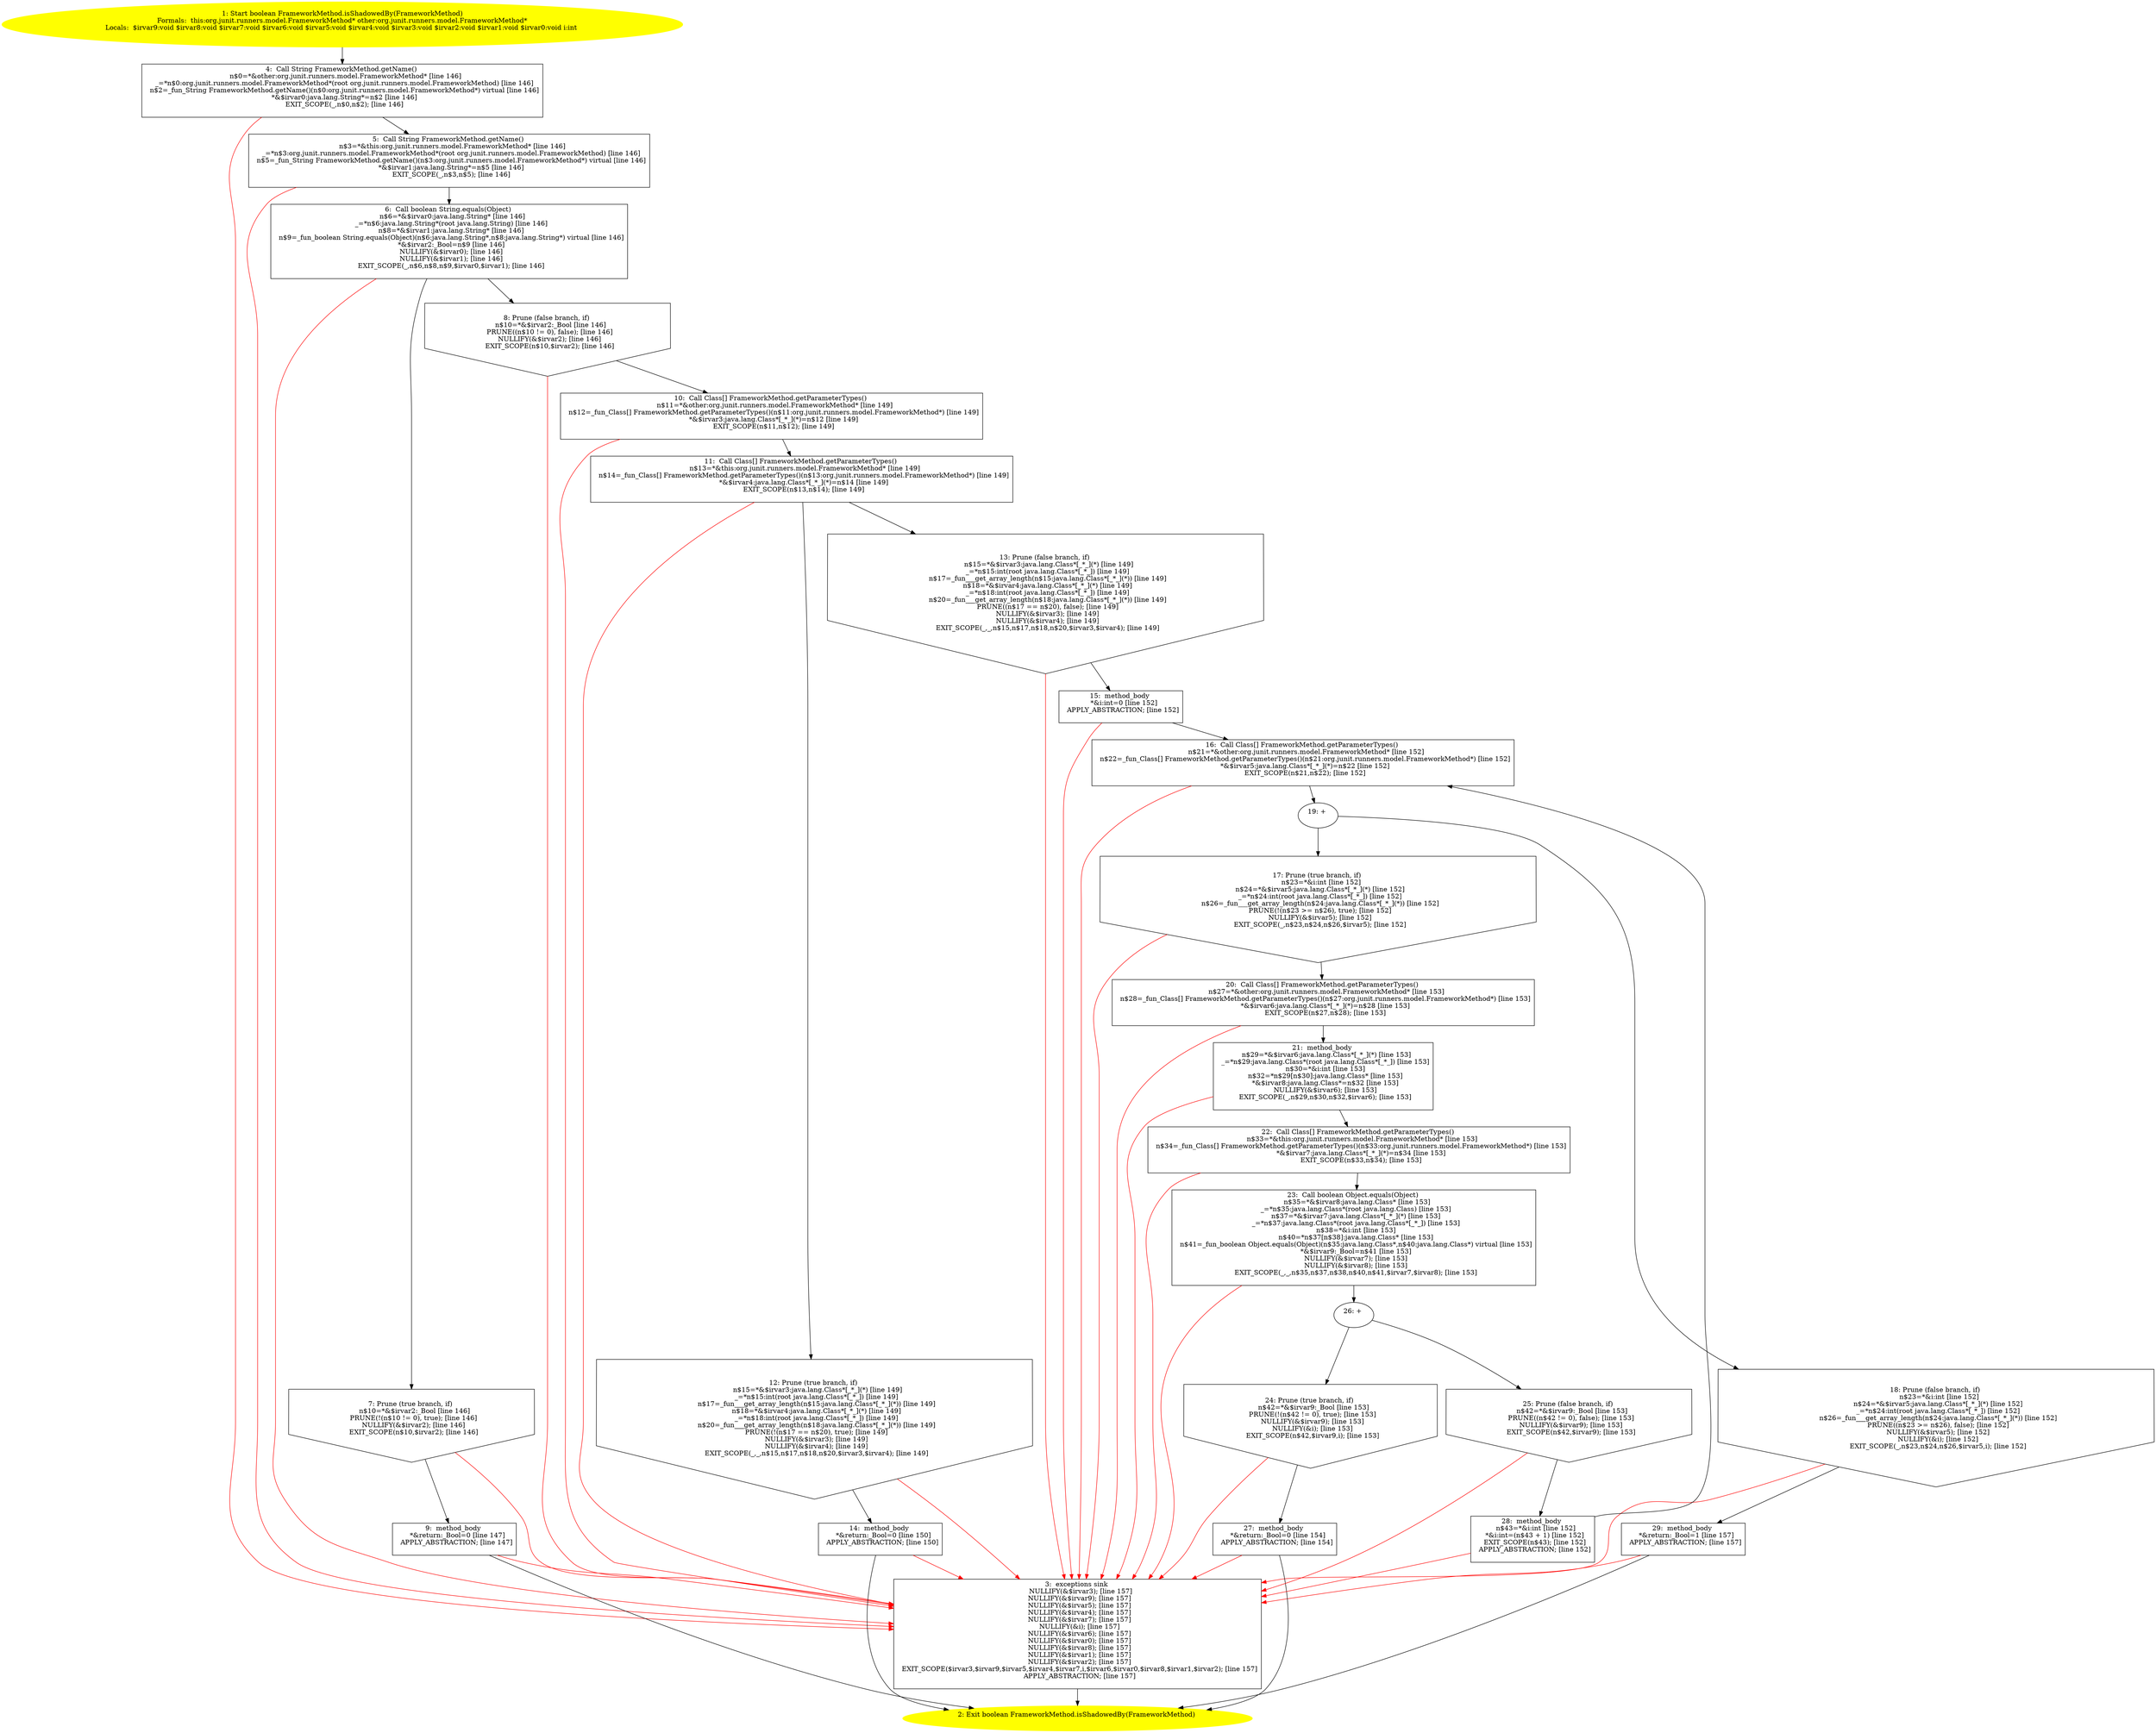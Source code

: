 /* @generated */
digraph cfg {
"org.junit.runners.model.FrameworkMethod.isShadowedBy(org.junit.runners.model.FrameworkMethod):boolea.7a338bfd38ef5e421157f49018c4874c_1" [label="1: Start boolean FrameworkMethod.isShadowedBy(FrameworkMethod)\nFormals:  this:org.junit.runners.model.FrameworkMethod* other:org.junit.runners.model.FrameworkMethod*\nLocals:  $irvar9:void $irvar8:void $irvar7:void $irvar6:void $irvar5:void $irvar4:void $irvar3:void $irvar2:void $irvar1:void $irvar0:void i:int \n  " color=yellow style=filled]
	

	 "org.junit.runners.model.FrameworkMethod.isShadowedBy(org.junit.runners.model.FrameworkMethod):boolea.7a338bfd38ef5e421157f49018c4874c_1" -> "org.junit.runners.model.FrameworkMethod.isShadowedBy(org.junit.runners.model.FrameworkMethod):boolea.7a338bfd38ef5e421157f49018c4874c_4" ;
"org.junit.runners.model.FrameworkMethod.isShadowedBy(org.junit.runners.model.FrameworkMethod):boolea.7a338bfd38ef5e421157f49018c4874c_2" [label="2: Exit boolean FrameworkMethod.isShadowedBy(FrameworkMethod) \n  " color=yellow style=filled]
	

"org.junit.runners.model.FrameworkMethod.isShadowedBy(org.junit.runners.model.FrameworkMethod):boolea.7a338bfd38ef5e421157f49018c4874c_3" [label="3:  exceptions sink \n   NULLIFY(&$irvar3); [line 157]\n  NULLIFY(&$irvar9); [line 157]\n  NULLIFY(&$irvar5); [line 157]\n  NULLIFY(&$irvar4); [line 157]\n  NULLIFY(&$irvar7); [line 157]\n  NULLIFY(&i); [line 157]\n  NULLIFY(&$irvar6); [line 157]\n  NULLIFY(&$irvar0); [line 157]\n  NULLIFY(&$irvar8); [line 157]\n  NULLIFY(&$irvar1); [line 157]\n  NULLIFY(&$irvar2); [line 157]\n  EXIT_SCOPE($irvar3,$irvar9,$irvar5,$irvar4,$irvar7,i,$irvar6,$irvar0,$irvar8,$irvar1,$irvar2); [line 157]\n  APPLY_ABSTRACTION; [line 157]\n " shape="box"]
	

	 "org.junit.runners.model.FrameworkMethod.isShadowedBy(org.junit.runners.model.FrameworkMethod):boolea.7a338bfd38ef5e421157f49018c4874c_3" -> "org.junit.runners.model.FrameworkMethod.isShadowedBy(org.junit.runners.model.FrameworkMethod):boolea.7a338bfd38ef5e421157f49018c4874c_2" ;
"org.junit.runners.model.FrameworkMethod.isShadowedBy(org.junit.runners.model.FrameworkMethod):boolea.7a338bfd38ef5e421157f49018c4874c_4" [label="4:  Call String FrameworkMethod.getName() \n   n$0=*&other:org.junit.runners.model.FrameworkMethod* [line 146]\n  _=*n$0:org.junit.runners.model.FrameworkMethod*(root org.junit.runners.model.FrameworkMethod) [line 146]\n  n$2=_fun_String FrameworkMethod.getName()(n$0:org.junit.runners.model.FrameworkMethod*) virtual [line 146]\n  *&$irvar0:java.lang.String*=n$2 [line 146]\n  EXIT_SCOPE(_,n$0,n$2); [line 146]\n " shape="box"]
	

	 "org.junit.runners.model.FrameworkMethod.isShadowedBy(org.junit.runners.model.FrameworkMethod):boolea.7a338bfd38ef5e421157f49018c4874c_4" -> "org.junit.runners.model.FrameworkMethod.isShadowedBy(org.junit.runners.model.FrameworkMethod):boolea.7a338bfd38ef5e421157f49018c4874c_5" ;
	 "org.junit.runners.model.FrameworkMethod.isShadowedBy(org.junit.runners.model.FrameworkMethod):boolea.7a338bfd38ef5e421157f49018c4874c_4" -> "org.junit.runners.model.FrameworkMethod.isShadowedBy(org.junit.runners.model.FrameworkMethod):boolea.7a338bfd38ef5e421157f49018c4874c_3" [color="red" ];
"org.junit.runners.model.FrameworkMethod.isShadowedBy(org.junit.runners.model.FrameworkMethod):boolea.7a338bfd38ef5e421157f49018c4874c_5" [label="5:  Call String FrameworkMethod.getName() \n   n$3=*&this:org.junit.runners.model.FrameworkMethod* [line 146]\n  _=*n$3:org.junit.runners.model.FrameworkMethod*(root org.junit.runners.model.FrameworkMethod) [line 146]\n  n$5=_fun_String FrameworkMethod.getName()(n$3:org.junit.runners.model.FrameworkMethod*) virtual [line 146]\n  *&$irvar1:java.lang.String*=n$5 [line 146]\n  EXIT_SCOPE(_,n$3,n$5); [line 146]\n " shape="box"]
	

	 "org.junit.runners.model.FrameworkMethod.isShadowedBy(org.junit.runners.model.FrameworkMethod):boolea.7a338bfd38ef5e421157f49018c4874c_5" -> "org.junit.runners.model.FrameworkMethod.isShadowedBy(org.junit.runners.model.FrameworkMethod):boolea.7a338bfd38ef5e421157f49018c4874c_6" ;
	 "org.junit.runners.model.FrameworkMethod.isShadowedBy(org.junit.runners.model.FrameworkMethod):boolea.7a338bfd38ef5e421157f49018c4874c_5" -> "org.junit.runners.model.FrameworkMethod.isShadowedBy(org.junit.runners.model.FrameworkMethod):boolea.7a338bfd38ef5e421157f49018c4874c_3" [color="red" ];
"org.junit.runners.model.FrameworkMethod.isShadowedBy(org.junit.runners.model.FrameworkMethod):boolea.7a338bfd38ef5e421157f49018c4874c_6" [label="6:  Call boolean String.equals(Object) \n   n$6=*&$irvar0:java.lang.String* [line 146]\n  _=*n$6:java.lang.String*(root java.lang.String) [line 146]\n  n$8=*&$irvar1:java.lang.String* [line 146]\n  n$9=_fun_boolean String.equals(Object)(n$6:java.lang.String*,n$8:java.lang.String*) virtual [line 146]\n  *&$irvar2:_Bool=n$9 [line 146]\n  NULLIFY(&$irvar0); [line 146]\n  NULLIFY(&$irvar1); [line 146]\n  EXIT_SCOPE(_,n$6,n$8,n$9,$irvar0,$irvar1); [line 146]\n " shape="box"]
	

	 "org.junit.runners.model.FrameworkMethod.isShadowedBy(org.junit.runners.model.FrameworkMethod):boolea.7a338bfd38ef5e421157f49018c4874c_6" -> "org.junit.runners.model.FrameworkMethod.isShadowedBy(org.junit.runners.model.FrameworkMethod):boolea.7a338bfd38ef5e421157f49018c4874c_7" ;
	 "org.junit.runners.model.FrameworkMethod.isShadowedBy(org.junit.runners.model.FrameworkMethod):boolea.7a338bfd38ef5e421157f49018c4874c_6" -> "org.junit.runners.model.FrameworkMethod.isShadowedBy(org.junit.runners.model.FrameworkMethod):boolea.7a338bfd38ef5e421157f49018c4874c_8" ;
	 "org.junit.runners.model.FrameworkMethod.isShadowedBy(org.junit.runners.model.FrameworkMethod):boolea.7a338bfd38ef5e421157f49018c4874c_6" -> "org.junit.runners.model.FrameworkMethod.isShadowedBy(org.junit.runners.model.FrameworkMethod):boolea.7a338bfd38ef5e421157f49018c4874c_3" [color="red" ];
"org.junit.runners.model.FrameworkMethod.isShadowedBy(org.junit.runners.model.FrameworkMethod):boolea.7a338bfd38ef5e421157f49018c4874c_7" [label="7: Prune (true branch, if) \n   n$10=*&$irvar2:_Bool [line 146]\n  PRUNE(!(n$10 != 0), true); [line 146]\n  NULLIFY(&$irvar2); [line 146]\n  EXIT_SCOPE(n$10,$irvar2); [line 146]\n " shape="invhouse"]
	

	 "org.junit.runners.model.FrameworkMethod.isShadowedBy(org.junit.runners.model.FrameworkMethod):boolea.7a338bfd38ef5e421157f49018c4874c_7" -> "org.junit.runners.model.FrameworkMethod.isShadowedBy(org.junit.runners.model.FrameworkMethod):boolea.7a338bfd38ef5e421157f49018c4874c_9" ;
	 "org.junit.runners.model.FrameworkMethod.isShadowedBy(org.junit.runners.model.FrameworkMethod):boolea.7a338bfd38ef5e421157f49018c4874c_7" -> "org.junit.runners.model.FrameworkMethod.isShadowedBy(org.junit.runners.model.FrameworkMethod):boolea.7a338bfd38ef5e421157f49018c4874c_3" [color="red" ];
"org.junit.runners.model.FrameworkMethod.isShadowedBy(org.junit.runners.model.FrameworkMethod):boolea.7a338bfd38ef5e421157f49018c4874c_8" [label="8: Prune (false branch, if) \n   n$10=*&$irvar2:_Bool [line 146]\n  PRUNE((n$10 != 0), false); [line 146]\n  NULLIFY(&$irvar2); [line 146]\n  EXIT_SCOPE(n$10,$irvar2); [line 146]\n " shape="invhouse"]
	

	 "org.junit.runners.model.FrameworkMethod.isShadowedBy(org.junit.runners.model.FrameworkMethod):boolea.7a338bfd38ef5e421157f49018c4874c_8" -> "org.junit.runners.model.FrameworkMethod.isShadowedBy(org.junit.runners.model.FrameworkMethod):boolea.7a338bfd38ef5e421157f49018c4874c_10" ;
	 "org.junit.runners.model.FrameworkMethod.isShadowedBy(org.junit.runners.model.FrameworkMethod):boolea.7a338bfd38ef5e421157f49018c4874c_8" -> "org.junit.runners.model.FrameworkMethod.isShadowedBy(org.junit.runners.model.FrameworkMethod):boolea.7a338bfd38ef5e421157f49018c4874c_3" [color="red" ];
"org.junit.runners.model.FrameworkMethod.isShadowedBy(org.junit.runners.model.FrameworkMethod):boolea.7a338bfd38ef5e421157f49018c4874c_9" [label="9:  method_body \n   *&return:_Bool=0 [line 147]\n  APPLY_ABSTRACTION; [line 147]\n " shape="box"]
	

	 "org.junit.runners.model.FrameworkMethod.isShadowedBy(org.junit.runners.model.FrameworkMethod):boolea.7a338bfd38ef5e421157f49018c4874c_9" -> "org.junit.runners.model.FrameworkMethod.isShadowedBy(org.junit.runners.model.FrameworkMethod):boolea.7a338bfd38ef5e421157f49018c4874c_2" ;
	 "org.junit.runners.model.FrameworkMethod.isShadowedBy(org.junit.runners.model.FrameworkMethod):boolea.7a338bfd38ef5e421157f49018c4874c_9" -> "org.junit.runners.model.FrameworkMethod.isShadowedBy(org.junit.runners.model.FrameworkMethod):boolea.7a338bfd38ef5e421157f49018c4874c_3" [color="red" ];
"org.junit.runners.model.FrameworkMethod.isShadowedBy(org.junit.runners.model.FrameworkMethod):boolea.7a338bfd38ef5e421157f49018c4874c_10" [label="10:  Call Class[] FrameworkMethod.getParameterTypes() \n   n$11=*&other:org.junit.runners.model.FrameworkMethod* [line 149]\n  n$12=_fun_Class[] FrameworkMethod.getParameterTypes()(n$11:org.junit.runners.model.FrameworkMethod*) [line 149]\n  *&$irvar3:java.lang.Class*[_*_](*)=n$12 [line 149]\n  EXIT_SCOPE(n$11,n$12); [line 149]\n " shape="box"]
	

	 "org.junit.runners.model.FrameworkMethod.isShadowedBy(org.junit.runners.model.FrameworkMethod):boolea.7a338bfd38ef5e421157f49018c4874c_10" -> "org.junit.runners.model.FrameworkMethod.isShadowedBy(org.junit.runners.model.FrameworkMethod):boolea.7a338bfd38ef5e421157f49018c4874c_11" ;
	 "org.junit.runners.model.FrameworkMethod.isShadowedBy(org.junit.runners.model.FrameworkMethod):boolea.7a338bfd38ef5e421157f49018c4874c_10" -> "org.junit.runners.model.FrameworkMethod.isShadowedBy(org.junit.runners.model.FrameworkMethod):boolea.7a338bfd38ef5e421157f49018c4874c_3" [color="red" ];
"org.junit.runners.model.FrameworkMethod.isShadowedBy(org.junit.runners.model.FrameworkMethod):boolea.7a338bfd38ef5e421157f49018c4874c_11" [label="11:  Call Class[] FrameworkMethod.getParameterTypes() \n   n$13=*&this:org.junit.runners.model.FrameworkMethod* [line 149]\n  n$14=_fun_Class[] FrameworkMethod.getParameterTypes()(n$13:org.junit.runners.model.FrameworkMethod*) [line 149]\n  *&$irvar4:java.lang.Class*[_*_](*)=n$14 [line 149]\n  EXIT_SCOPE(n$13,n$14); [line 149]\n " shape="box"]
	

	 "org.junit.runners.model.FrameworkMethod.isShadowedBy(org.junit.runners.model.FrameworkMethod):boolea.7a338bfd38ef5e421157f49018c4874c_11" -> "org.junit.runners.model.FrameworkMethod.isShadowedBy(org.junit.runners.model.FrameworkMethod):boolea.7a338bfd38ef5e421157f49018c4874c_12" ;
	 "org.junit.runners.model.FrameworkMethod.isShadowedBy(org.junit.runners.model.FrameworkMethod):boolea.7a338bfd38ef5e421157f49018c4874c_11" -> "org.junit.runners.model.FrameworkMethod.isShadowedBy(org.junit.runners.model.FrameworkMethod):boolea.7a338bfd38ef5e421157f49018c4874c_13" ;
	 "org.junit.runners.model.FrameworkMethod.isShadowedBy(org.junit.runners.model.FrameworkMethod):boolea.7a338bfd38ef5e421157f49018c4874c_11" -> "org.junit.runners.model.FrameworkMethod.isShadowedBy(org.junit.runners.model.FrameworkMethod):boolea.7a338bfd38ef5e421157f49018c4874c_3" [color="red" ];
"org.junit.runners.model.FrameworkMethod.isShadowedBy(org.junit.runners.model.FrameworkMethod):boolea.7a338bfd38ef5e421157f49018c4874c_12" [label="12: Prune (true branch, if) \n   n$15=*&$irvar3:java.lang.Class*[_*_](*) [line 149]\n  _=*n$15:int(root java.lang.Class*[_*_]) [line 149]\n  n$17=_fun___get_array_length(n$15:java.lang.Class*[_*_](*)) [line 149]\n  n$18=*&$irvar4:java.lang.Class*[_*_](*) [line 149]\n  _=*n$18:int(root java.lang.Class*[_*_]) [line 149]\n  n$20=_fun___get_array_length(n$18:java.lang.Class*[_*_](*)) [line 149]\n  PRUNE(!(n$17 == n$20), true); [line 149]\n  NULLIFY(&$irvar3); [line 149]\n  NULLIFY(&$irvar4); [line 149]\n  EXIT_SCOPE(_,_,n$15,n$17,n$18,n$20,$irvar3,$irvar4); [line 149]\n " shape="invhouse"]
	

	 "org.junit.runners.model.FrameworkMethod.isShadowedBy(org.junit.runners.model.FrameworkMethod):boolea.7a338bfd38ef5e421157f49018c4874c_12" -> "org.junit.runners.model.FrameworkMethod.isShadowedBy(org.junit.runners.model.FrameworkMethod):boolea.7a338bfd38ef5e421157f49018c4874c_14" ;
	 "org.junit.runners.model.FrameworkMethod.isShadowedBy(org.junit.runners.model.FrameworkMethod):boolea.7a338bfd38ef5e421157f49018c4874c_12" -> "org.junit.runners.model.FrameworkMethod.isShadowedBy(org.junit.runners.model.FrameworkMethod):boolea.7a338bfd38ef5e421157f49018c4874c_3" [color="red" ];
"org.junit.runners.model.FrameworkMethod.isShadowedBy(org.junit.runners.model.FrameworkMethod):boolea.7a338bfd38ef5e421157f49018c4874c_13" [label="13: Prune (false branch, if) \n   n$15=*&$irvar3:java.lang.Class*[_*_](*) [line 149]\n  _=*n$15:int(root java.lang.Class*[_*_]) [line 149]\n  n$17=_fun___get_array_length(n$15:java.lang.Class*[_*_](*)) [line 149]\n  n$18=*&$irvar4:java.lang.Class*[_*_](*) [line 149]\n  _=*n$18:int(root java.lang.Class*[_*_]) [line 149]\n  n$20=_fun___get_array_length(n$18:java.lang.Class*[_*_](*)) [line 149]\n  PRUNE((n$17 == n$20), false); [line 149]\n  NULLIFY(&$irvar3); [line 149]\n  NULLIFY(&$irvar4); [line 149]\n  EXIT_SCOPE(_,_,n$15,n$17,n$18,n$20,$irvar3,$irvar4); [line 149]\n " shape="invhouse"]
	

	 "org.junit.runners.model.FrameworkMethod.isShadowedBy(org.junit.runners.model.FrameworkMethod):boolea.7a338bfd38ef5e421157f49018c4874c_13" -> "org.junit.runners.model.FrameworkMethod.isShadowedBy(org.junit.runners.model.FrameworkMethod):boolea.7a338bfd38ef5e421157f49018c4874c_15" ;
	 "org.junit.runners.model.FrameworkMethod.isShadowedBy(org.junit.runners.model.FrameworkMethod):boolea.7a338bfd38ef5e421157f49018c4874c_13" -> "org.junit.runners.model.FrameworkMethod.isShadowedBy(org.junit.runners.model.FrameworkMethod):boolea.7a338bfd38ef5e421157f49018c4874c_3" [color="red" ];
"org.junit.runners.model.FrameworkMethod.isShadowedBy(org.junit.runners.model.FrameworkMethod):boolea.7a338bfd38ef5e421157f49018c4874c_14" [label="14:  method_body \n   *&return:_Bool=0 [line 150]\n  APPLY_ABSTRACTION; [line 150]\n " shape="box"]
	

	 "org.junit.runners.model.FrameworkMethod.isShadowedBy(org.junit.runners.model.FrameworkMethod):boolea.7a338bfd38ef5e421157f49018c4874c_14" -> "org.junit.runners.model.FrameworkMethod.isShadowedBy(org.junit.runners.model.FrameworkMethod):boolea.7a338bfd38ef5e421157f49018c4874c_2" ;
	 "org.junit.runners.model.FrameworkMethod.isShadowedBy(org.junit.runners.model.FrameworkMethod):boolea.7a338bfd38ef5e421157f49018c4874c_14" -> "org.junit.runners.model.FrameworkMethod.isShadowedBy(org.junit.runners.model.FrameworkMethod):boolea.7a338bfd38ef5e421157f49018c4874c_3" [color="red" ];
"org.junit.runners.model.FrameworkMethod.isShadowedBy(org.junit.runners.model.FrameworkMethod):boolea.7a338bfd38ef5e421157f49018c4874c_15" [label="15:  method_body \n   *&i:int=0 [line 152]\n  APPLY_ABSTRACTION; [line 152]\n " shape="box"]
	

	 "org.junit.runners.model.FrameworkMethod.isShadowedBy(org.junit.runners.model.FrameworkMethod):boolea.7a338bfd38ef5e421157f49018c4874c_15" -> "org.junit.runners.model.FrameworkMethod.isShadowedBy(org.junit.runners.model.FrameworkMethod):boolea.7a338bfd38ef5e421157f49018c4874c_16" ;
	 "org.junit.runners.model.FrameworkMethod.isShadowedBy(org.junit.runners.model.FrameworkMethod):boolea.7a338bfd38ef5e421157f49018c4874c_15" -> "org.junit.runners.model.FrameworkMethod.isShadowedBy(org.junit.runners.model.FrameworkMethod):boolea.7a338bfd38ef5e421157f49018c4874c_3" [color="red" ];
"org.junit.runners.model.FrameworkMethod.isShadowedBy(org.junit.runners.model.FrameworkMethod):boolea.7a338bfd38ef5e421157f49018c4874c_16" [label="16:  Call Class[] FrameworkMethod.getParameterTypes() \n   n$21=*&other:org.junit.runners.model.FrameworkMethod* [line 152]\n  n$22=_fun_Class[] FrameworkMethod.getParameterTypes()(n$21:org.junit.runners.model.FrameworkMethod*) [line 152]\n  *&$irvar5:java.lang.Class*[_*_](*)=n$22 [line 152]\n  EXIT_SCOPE(n$21,n$22); [line 152]\n " shape="box"]
	

	 "org.junit.runners.model.FrameworkMethod.isShadowedBy(org.junit.runners.model.FrameworkMethod):boolea.7a338bfd38ef5e421157f49018c4874c_16" -> "org.junit.runners.model.FrameworkMethod.isShadowedBy(org.junit.runners.model.FrameworkMethod):boolea.7a338bfd38ef5e421157f49018c4874c_19" ;
	 "org.junit.runners.model.FrameworkMethod.isShadowedBy(org.junit.runners.model.FrameworkMethod):boolea.7a338bfd38ef5e421157f49018c4874c_16" -> "org.junit.runners.model.FrameworkMethod.isShadowedBy(org.junit.runners.model.FrameworkMethod):boolea.7a338bfd38ef5e421157f49018c4874c_3" [color="red" ];
"org.junit.runners.model.FrameworkMethod.isShadowedBy(org.junit.runners.model.FrameworkMethod):boolea.7a338bfd38ef5e421157f49018c4874c_17" [label="17: Prune (true branch, if) \n   n$23=*&i:int [line 152]\n  n$24=*&$irvar5:java.lang.Class*[_*_](*) [line 152]\n  _=*n$24:int(root java.lang.Class*[_*_]) [line 152]\n  n$26=_fun___get_array_length(n$24:java.lang.Class*[_*_](*)) [line 152]\n  PRUNE(!(n$23 >= n$26), true); [line 152]\n  NULLIFY(&$irvar5); [line 152]\n  EXIT_SCOPE(_,n$23,n$24,n$26,$irvar5); [line 152]\n " shape="invhouse"]
	

	 "org.junit.runners.model.FrameworkMethod.isShadowedBy(org.junit.runners.model.FrameworkMethod):boolea.7a338bfd38ef5e421157f49018c4874c_17" -> "org.junit.runners.model.FrameworkMethod.isShadowedBy(org.junit.runners.model.FrameworkMethod):boolea.7a338bfd38ef5e421157f49018c4874c_20" ;
	 "org.junit.runners.model.FrameworkMethod.isShadowedBy(org.junit.runners.model.FrameworkMethod):boolea.7a338bfd38ef5e421157f49018c4874c_17" -> "org.junit.runners.model.FrameworkMethod.isShadowedBy(org.junit.runners.model.FrameworkMethod):boolea.7a338bfd38ef5e421157f49018c4874c_3" [color="red" ];
"org.junit.runners.model.FrameworkMethod.isShadowedBy(org.junit.runners.model.FrameworkMethod):boolea.7a338bfd38ef5e421157f49018c4874c_18" [label="18: Prune (false branch, if) \n   n$23=*&i:int [line 152]\n  n$24=*&$irvar5:java.lang.Class*[_*_](*) [line 152]\n  _=*n$24:int(root java.lang.Class*[_*_]) [line 152]\n  n$26=_fun___get_array_length(n$24:java.lang.Class*[_*_](*)) [line 152]\n  PRUNE((n$23 >= n$26), false); [line 152]\n  NULLIFY(&$irvar5); [line 152]\n  NULLIFY(&i); [line 152]\n  EXIT_SCOPE(_,n$23,n$24,n$26,$irvar5,i); [line 152]\n " shape="invhouse"]
	

	 "org.junit.runners.model.FrameworkMethod.isShadowedBy(org.junit.runners.model.FrameworkMethod):boolea.7a338bfd38ef5e421157f49018c4874c_18" -> "org.junit.runners.model.FrameworkMethod.isShadowedBy(org.junit.runners.model.FrameworkMethod):boolea.7a338bfd38ef5e421157f49018c4874c_29" ;
	 "org.junit.runners.model.FrameworkMethod.isShadowedBy(org.junit.runners.model.FrameworkMethod):boolea.7a338bfd38ef5e421157f49018c4874c_18" -> "org.junit.runners.model.FrameworkMethod.isShadowedBy(org.junit.runners.model.FrameworkMethod):boolea.7a338bfd38ef5e421157f49018c4874c_3" [color="red" ];
"org.junit.runners.model.FrameworkMethod.isShadowedBy(org.junit.runners.model.FrameworkMethod):boolea.7a338bfd38ef5e421157f49018c4874c_19" [label="19: + \n  " ]
	

	 "org.junit.runners.model.FrameworkMethod.isShadowedBy(org.junit.runners.model.FrameworkMethod):boolea.7a338bfd38ef5e421157f49018c4874c_19" -> "org.junit.runners.model.FrameworkMethod.isShadowedBy(org.junit.runners.model.FrameworkMethod):boolea.7a338bfd38ef5e421157f49018c4874c_17" ;
	 "org.junit.runners.model.FrameworkMethod.isShadowedBy(org.junit.runners.model.FrameworkMethod):boolea.7a338bfd38ef5e421157f49018c4874c_19" -> "org.junit.runners.model.FrameworkMethod.isShadowedBy(org.junit.runners.model.FrameworkMethod):boolea.7a338bfd38ef5e421157f49018c4874c_18" ;
"org.junit.runners.model.FrameworkMethod.isShadowedBy(org.junit.runners.model.FrameworkMethod):boolea.7a338bfd38ef5e421157f49018c4874c_20" [label="20:  Call Class[] FrameworkMethod.getParameterTypes() \n   n$27=*&other:org.junit.runners.model.FrameworkMethod* [line 153]\n  n$28=_fun_Class[] FrameworkMethod.getParameterTypes()(n$27:org.junit.runners.model.FrameworkMethod*) [line 153]\n  *&$irvar6:java.lang.Class*[_*_](*)=n$28 [line 153]\n  EXIT_SCOPE(n$27,n$28); [line 153]\n " shape="box"]
	

	 "org.junit.runners.model.FrameworkMethod.isShadowedBy(org.junit.runners.model.FrameworkMethod):boolea.7a338bfd38ef5e421157f49018c4874c_20" -> "org.junit.runners.model.FrameworkMethod.isShadowedBy(org.junit.runners.model.FrameworkMethod):boolea.7a338bfd38ef5e421157f49018c4874c_21" ;
	 "org.junit.runners.model.FrameworkMethod.isShadowedBy(org.junit.runners.model.FrameworkMethod):boolea.7a338bfd38ef5e421157f49018c4874c_20" -> "org.junit.runners.model.FrameworkMethod.isShadowedBy(org.junit.runners.model.FrameworkMethod):boolea.7a338bfd38ef5e421157f49018c4874c_3" [color="red" ];
"org.junit.runners.model.FrameworkMethod.isShadowedBy(org.junit.runners.model.FrameworkMethod):boolea.7a338bfd38ef5e421157f49018c4874c_21" [label="21:  method_body \n   n$29=*&$irvar6:java.lang.Class*[_*_](*) [line 153]\n  _=*n$29:java.lang.Class*(root java.lang.Class*[_*_]) [line 153]\n  n$30=*&i:int [line 153]\n  n$32=*n$29[n$30]:java.lang.Class* [line 153]\n  *&$irvar8:java.lang.Class*=n$32 [line 153]\n  NULLIFY(&$irvar6); [line 153]\n  EXIT_SCOPE(_,n$29,n$30,n$32,$irvar6); [line 153]\n " shape="box"]
	

	 "org.junit.runners.model.FrameworkMethod.isShadowedBy(org.junit.runners.model.FrameworkMethod):boolea.7a338bfd38ef5e421157f49018c4874c_21" -> "org.junit.runners.model.FrameworkMethod.isShadowedBy(org.junit.runners.model.FrameworkMethod):boolea.7a338bfd38ef5e421157f49018c4874c_22" ;
	 "org.junit.runners.model.FrameworkMethod.isShadowedBy(org.junit.runners.model.FrameworkMethod):boolea.7a338bfd38ef5e421157f49018c4874c_21" -> "org.junit.runners.model.FrameworkMethod.isShadowedBy(org.junit.runners.model.FrameworkMethod):boolea.7a338bfd38ef5e421157f49018c4874c_3" [color="red" ];
"org.junit.runners.model.FrameworkMethod.isShadowedBy(org.junit.runners.model.FrameworkMethod):boolea.7a338bfd38ef5e421157f49018c4874c_22" [label="22:  Call Class[] FrameworkMethod.getParameterTypes() \n   n$33=*&this:org.junit.runners.model.FrameworkMethod* [line 153]\n  n$34=_fun_Class[] FrameworkMethod.getParameterTypes()(n$33:org.junit.runners.model.FrameworkMethod*) [line 153]\n  *&$irvar7:java.lang.Class*[_*_](*)=n$34 [line 153]\n  EXIT_SCOPE(n$33,n$34); [line 153]\n " shape="box"]
	

	 "org.junit.runners.model.FrameworkMethod.isShadowedBy(org.junit.runners.model.FrameworkMethod):boolea.7a338bfd38ef5e421157f49018c4874c_22" -> "org.junit.runners.model.FrameworkMethod.isShadowedBy(org.junit.runners.model.FrameworkMethod):boolea.7a338bfd38ef5e421157f49018c4874c_23" ;
	 "org.junit.runners.model.FrameworkMethod.isShadowedBy(org.junit.runners.model.FrameworkMethod):boolea.7a338bfd38ef5e421157f49018c4874c_22" -> "org.junit.runners.model.FrameworkMethod.isShadowedBy(org.junit.runners.model.FrameworkMethod):boolea.7a338bfd38ef5e421157f49018c4874c_3" [color="red" ];
"org.junit.runners.model.FrameworkMethod.isShadowedBy(org.junit.runners.model.FrameworkMethod):boolea.7a338bfd38ef5e421157f49018c4874c_23" [label="23:  Call boolean Object.equals(Object) \n   n$35=*&$irvar8:java.lang.Class* [line 153]\n  _=*n$35:java.lang.Class*(root java.lang.Class) [line 153]\n  n$37=*&$irvar7:java.lang.Class*[_*_](*) [line 153]\n  _=*n$37:java.lang.Class*(root java.lang.Class*[_*_]) [line 153]\n  n$38=*&i:int [line 153]\n  n$40=*n$37[n$38]:java.lang.Class* [line 153]\n  n$41=_fun_boolean Object.equals(Object)(n$35:java.lang.Class*,n$40:java.lang.Class*) virtual [line 153]\n  *&$irvar9:_Bool=n$41 [line 153]\n  NULLIFY(&$irvar7); [line 153]\n  NULLIFY(&$irvar8); [line 153]\n  EXIT_SCOPE(_,_,n$35,n$37,n$38,n$40,n$41,$irvar7,$irvar8); [line 153]\n " shape="box"]
	

	 "org.junit.runners.model.FrameworkMethod.isShadowedBy(org.junit.runners.model.FrameworkMethod):boolea.7a338bfd38ef5e421157f49018c4874c_23" -> "org.junit.runners.model.FrameworkMethod.isShadowedBy(org.junit.runners.model.FrameworkMethod):boolea.7a338bfd38ef5e421157f49018c4874c_26" ;
	 "org.junit.runners.model.FrameworkMethod.isShadowedBy(org.junit.runners.model.FrameworkMethod):boolea.7a338bfd38ef5e421157f49018c4874c_23" -> "org.junit.runners.model.FrameworkMethod.isShadowedBy(org.junit.runners.model.FrameworkMethod):boolea.7a338bfd38ef5e421157f49018c4874c_3" [color="red" ];
"org.junit.runners.model.FrameworkMethod.isShadowedBy(org.junit.runners.model.FrameworkMethod):boolea.7a338bfd38ef5e421157f49018c4874c_24" [label="24: Prune (true branch, if) \n   n$42=*&$irvar9:_Bool [line 153]\n  PRUNE(!(n$42 != 0), true); [line 153]\n  NULLIFY(&$irvar9); [line 153]\n  NULLIFY(&i); [line 153]\n  EXIT_SCOPE(n$42,$irvar9,i); [line 153]\n " shape="invhouse"]
	

	 "org.junit.runners.model.FrameworkMethod.isShadowedBy(org.junit.runners.model.FrameworkMethod):boolea.7a338bfd38ef5e421157f49018c4874c_24" -> "org.junit.runners.model.FrameworkMethod.isShadowedBy(org.junit.runners.model.FrameworkMethod):boolea.7a338bfd38ef5e421157f49018c4874c_27" ;
	 "org.junit.runners.model.FrameworkMethod.isShadowedBy(org.junit.runners.model.FrameworkMethod):boolea.7a338bfd38ef5e421157f49018c4874c_24" -> "org.junit.runners.model.FrameworkMethod.isShadowedBy(org.junit.runners.model.FrameworkMethod):boolea.7a338bfd38ef5e421157f49018c4874c_3" [color="red" ];
"org.junit.runners.model.FrameworkMethod.isShadowedBy(org.junit.runners.model.FrameworkMethod):boolea.7a338bfd38ef5e421157f49018c4874c_25" [label="25: Prune (false branch, if) \n   n$42=*&$irvar9:_Bool [line 153]\n  PRUNE((n$42 != 0), false); [line 153]\n  NULLIFY(&$irvar9); [line 153]\n  EXIT_SCOPE(n$42,$irvar9); [line 153]\n " shape="invhouse"]
	

	 "org.junit.runners.model.FrameworkMethod.isShadowedBy(org.junit.runners.model.FrameworkMethod):boolea.7a338bfd38ef5e421157f49018c4874c_25" -> "org.junit.runners.model.FrameworkMethod.isShadowedBy(org.junit.runners.model.FrameworkMethod):boolea.7a338bfd38ef5e421157f49018c4874c_28" ;
	 "org.junit.runners.model.FrameworkMethod.isShadowedBy(org.junit.runners.model.FrameworkMethod):boolea.7a338bfd38ef5e421157f49018c4874c_25" -> "org.junit.runners.model.FrameworkMethod.isShadowedBy(org.junit.runners.model.FrameworkMethod):boolea.7a338bfd38ef5e421157f49018c4874c_3" [color="red" ];
"org.junit.runners.model.FrameworkMethod.isShadowedBy(org.junit.runners.model.FrameworkMethod):boolea.7a338bfd38ef5e421157f49018c4874c_26" [label="26: + \n  " ]
	

	 "org.junit.runners.model.FrameworkMethod.isShadowedBy(org.junit.runners.model.FrameworkMethod):boolea.7a338bfd38ef5e421157f49018c4874c_26" -> "org.junit.runners.model.FrameworkMethod.isShadowedBy(org.junit.runners.model.FrameworkMethod):boolea.7a338bfd38ef5e421157f49018c4874c_24" ;
	 "org.junit.runners.model.FrameworkMethod.isShadowedBy(org.junit.runners.model.FrameworkMethod):boolea.7a338bfd38ef5e421157f49018c4874c_26" -> "org.junit.runners.model.FrameworkMethod.isShadowedBy(org.junit.runners.model.FrameworkMethod):boolea.7a338bfd38ef5e421157f49018c4874c_25" ;
"org.junit.runners.model.FrameworkMethod.isShadowedBy(org.junit.runners.model.FrameworkMethod):boolea.7a338bfd38ef5e421157f49018c4874c_27" [label="27:  method_body \n   *&return:_Bool=0 [line 154]\n  APPLY_ABSTRACTION; [line 154]\n " shape="box"]
	

	 "org.junit.runners.model.FrameworkMethod.isShadowedBy(org.junit.runners.model.FrameworkMethod):boolea.7a338bfd38ef5e421157f49018c4874c_27" -> "org.junit.runners.model.FrameworkMethod.isShadowedBy(org.junit.runners.model.FrameworkMethod):boolea.7a338bfd38ef5e421157f49018c4874c_2" ;
	 "org.junit.runners.model.FrameworkMethod.isShadowedBy(org.junit.runners.model.FrameworkMethod):boolea.7a338bfd38ef5e421157f49018c4874c_27" -> "org.junit.runners.model.FrameworkMethod.isShadowedBy(org.junit.runners.model.FrameworkMethod):boolea.7a338bfd38ef5e421157f49018c4874c_3" [color="red" ];
"org.junit.runners.model.FrameworkMethod.isShadowedBy(org.junit.runners.model.FrameworkMethod):boolea.7a338bfd38ef5e421157f49018c4874c_28" [label="28:  method_body \n   n$43=*&i:int [line 152]\n  *&i:int=(n$43 + 1) [line 152]\n  EXIT_SCOPE(n$43); [line 152]\n  APPLY_ABSTRACTION; [line 152]\n " shape="box"]
	

	 "org.junit.runners.model.FrameworkMethod.isShadowedBy(org.junit.runners.model.FrameworkMethod):boolea.7a338bfd38ef5e421157f49018c4874c_28" -> "org.junit.runners.model.FrameworkMethod.isShadowedBy(org.junit.runners.model.FrameworkMethod):boolea.7a338bfd38ef5e421157f49018c4874c_16" ;
	 "org.junit.runners.model.FrameworkMethod.isShadowedBy(org.junit.runners.model.FrameworkMethod):boolea.7a338bfd38ef5e421157f49018c4874c_28" -> "org.junit.runners.model.FrameworkMethod.isShadowedBy(org.junit.runners.model.FrameworkMethod):boolea.7a338bfd38ef5e421157f49018c4874c_3" [color="red" ];
"org.junit.runners.model.FrameworkMethod.isShadowedBy(org.junit.runners.model.FrameworkMethod):boolea.7a338bfd38ef5e421157f49018c4874c_29" [label="29:  method_body \n   *&return:_Bool=1 [line 157]\n  APPLY_ABSTRACTION; [line 157]\n " shape="box"]
	

	 "org.junit.runners.model.FrameworkMethod.isShadowedBy(org.junit.runners.model.FrameworkMethod):boolea.7a338bfd38ef5e421157f49018c4874c_29" -> "org.junit.runners.model.FrameworkMethod.isShadowedBy(org.junit.runners.model.FrameworkMethod):boolea.7a338bfd38ef5e421157f49018c4874c_2" ;
	 "org.junit.runners.model.FrameworkMethod.isShadowedBy(org.junit.runners.model.FrameworkMethod):boolea.7a338bfd38ef5e421157f49018c4874c_29" -> "org.junit.runners.model.FrameworkMethod.isShadowedBy(org.junit.runners.model.FrameworkMethod):boolea.7a338bfd38ef5e421157f49018c4874c_3" [color="red" ];
}
